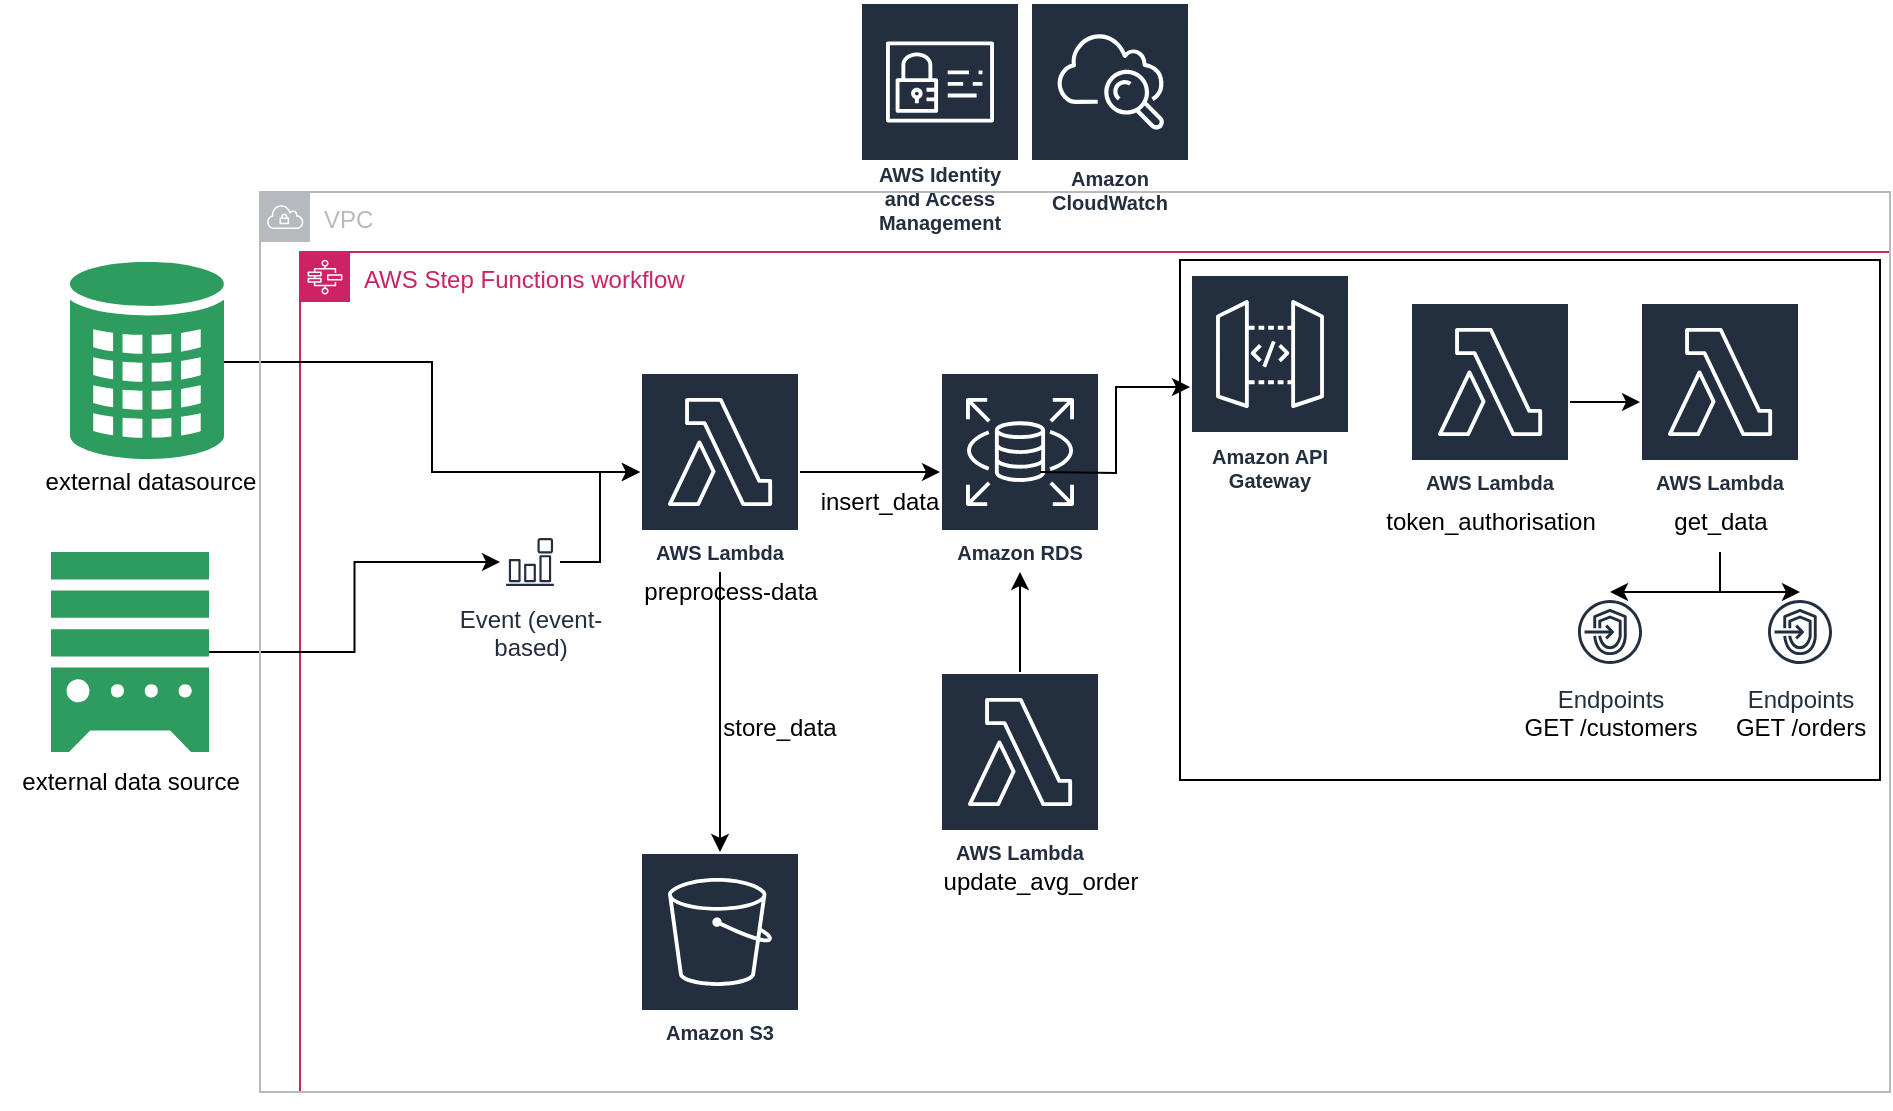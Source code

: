 <mxfile version="26.2.14">
  <diagram name="Page-1" id="kNhSwq7wsO6J637tmKPx">
    <mxGraphModel dx="2253" dy="824" grid="1" gridSize="10" guides="1" tooltips="1" connect="1" arrows="1" fold="1" page="1" pageScale="1" pageWidth="827" pageHeight="1169" math="0" shadow="0">
      <root>
        <mxCell id="0" />
        <mxCell id="1" parent="0" />
        <mxCell id="Ivw6Amlph15xoAW9FYOj-11" value="AWS Step Functions workflow" style="points=[[0,0],[0.25,0],[0.5,0],[0.75,0],[1,0],[1,0.25],[1,0.5],[1,0.75],[1,1],[0.75,1],[0.5,1],[0.25,1],[0,1],[0,0.75],[0,0.5],[0,0.25]];outlineConnect=0;gradientColor=none;html=1;whiteSpace=wrap;fontSize=12;fontStyle=0;container=0;pointerEvents=0;collapsible=0;recursiveResize=0;shape=mxgraph.aws4.group;grIcon=mxgraph.aws4.group_aws_step_functions_workflow;strokeColor=#CD2264;fillColor=none;verticalAlign=top;align=left;spacingLeft=30;fontColor=#CD2264;dashed=0;" parent="1" vertex="1">
          <mxGeometry x="-50" y="580" width="795" height="420" as="geometry" />
        </mxCell>
        <mxCell id="TtMKmNu47GIyOLjUPErS-3" value="AWS Identity and Access Management" style="sketch=0;outlineConnect=0;fontColor=#232F3E;gradientColor=none;strokeColor=#ffffff;fillColor=#232F3E;dashed=0;verticalLabelPosition=middle;verticalAlign=bottom;align=center;html=1;whiteSpace=wrap;fontSize=10;fontStyle=1;spacing=3;shape=mxgraph.aws4.productIcon;prIcon=mxgraph.aws4.identity_and_access_management;" parent="1" vertex="1">
          <mxGeometry x="230" y="455" width="80" height="120" as="geometry" />
        </mxCell>
        <mxCell id="TtMKmNu47GIyOLjUPErS-8" value="Amazon CloudWatch" style="sketch=0;outlineConnect=0;fontColor=#232F3E;gradientColor=none;strokeColor=#ffffff;fillColor=#232F3E;dashed=0;verticalLabelPosition=middle;verticalAlign=bottom;align=center;html=1;whiteSpace=wrap;fontSize=10;fontStyle=1;spacing=3;shape=mxgraph.aws4.productIcon;prIcon=mxgraph.aws4.cloudwatch;" parent="1" vertex="1">
          <mxGeometry x="315" y="455" width="80" height="110" as="geometry" />
        </mxCell>
        <mxCell id="TtMKmNu47GIyOLjUPErS-28" style="edgeStyle=orthogonalEdgeStyle;rounded=0;orthogonalLoop=1;jettySize=auto;html=1;" parent="1" source="TtMKmNu47GIyOLjUPErS-21" target="TtMKmNu47GIyOLjUPErS-2" edge="1">
          <mxGeometry relative="1" as="geometry">
            <mxPoint x="280" y="740" as="sourcePoint" />
            <Array as="points">
              <mxPoint x="160" y="840" />
            </Array>
          </mxGeometry>
        </mxCell>
        <mxCell id="TtMKmNu47GIyOLjUPErS-19" value="" style="group" parent="1" vertex="1" connectable="0">
          <mxGeometry x="-200" y="730" width="130" height="130" as="geometry" />
        </mxCell>
        <mxCell id="TtMKmNu47GIyOLjUPErS-17" value="" style="sketch=0;html=1;aspect=fixed;strokeColor=none;shadow=0;align=center;fillColor=#2D9C5E;verticalAlign=top;labelPosition=center;verticalLabelPosition=bottom;shape=mxgraph.gcp2.external_data_resource" parent="TtMKmNu47GIyOLjUPErS-19" vertex="1">
          <mxGeometry x="25.5" width="79" height="100" as="geometry" />
        </mxCell>
        <mxCell id="TtMKmNu47GIyOLjUPErS-18" value="external data source" style="text;html=1;align=center;verticalAlign=middle;resizable=0;points=[];autosize=1;strokeColor=none;fillColor=none;" parent="TtMKmNu47GIyOLjUPErS-19" vertex="1">
          <mxGeometry y="100" width="130" height="30" as="geometry" />
        </mxCell>
        <mxCell id="TtMKmNu47GIyOLjUPErS-20" value="" style="group" parent="1" vertex="1" connectable="0">
          <mxGeometry x="-190" y="585" width="130" height="125" as="geometry" />
        </mxCell>
        <mxCell id="TtMKmNu47GIyOLjUPErS-13" value="" style="sketch=0;html=1;aspect=fixed;strokeColor=none;shadow=0;align=center;fillColor=#2D9C5E;verticalAlign=top;labelPosition=center;verticalLabelPosition=bottom;shape=mxgraph.gcp2.external_data_center" parent="TtMKmNu47GIyOLjUPErS-20" vertex="1">
          <mxGeometry x="25" width="77" height="100" as="geometry" />
        </mxCell>
        <mxCell id="TtMKmNu47GIyOLjUPErS-14" value="external datasource&lt;br&gt;" style="text;html=1;align=center;verticalAlign=middle;resizable=0;points=[];autosize=1;strokeColor=none;fillColor=none;" parent="TtMKmNu47GIyOLjUPErS-20" vertex="1">
          <mxGeometry y="95" width="130" height="30" as="geometry" />
        </mxCell>
        <mxCell id="TtMKmNu47GIyOLjUPErS-27" style="edgeStyle=orthogonalEdgeStyle;rounded=0;orthogonalLoop=1;jettySize=auto;html=1;" parent="1" source="TtMKmNu47GIyOLjUPErS-21" edge="1">
          <mxGeometry relative="1" as="geometry">
            <mxPoint x="270" y="690" as="targetPoint" />
          </mxGeometry>
        </mxCell>
        <mxCell id="TtMKmNu47GIyOLjUPErS-21" value="AWS Lambda" style="sketch=0;outlineConnect=0;fontColor=#232F3E;gradientColor=none;strokeColor=#ffffff;fillColor=#232F3E;dashed=0;verticalLabelPosition=middle;verticalAlign=bottom;align=center;html=1;whiteSpace=wrap;fontSize=10;fontStyle=1;spacing=3;shape=mxgraph.aws4.productIcon;prIcon=mxgraph.aws4.lambda;" parent="1" vertex="1">
          <mxGeometry x="120" y="640" width="80" height="100" as="geometry" />
        </mxCell>
        <mxCell id="TtMKmNu47GIyOLjUPErS-23" style="edgeStyle=orthogonalEdgeStyle;rounded=0;orthogonalLoop=1;jettySize=auto;html=1;" parent="1" source="TtMKmNu47GIyOLjUPErS-13" target="TtMKmNu47GIyOLjUPErS-21" edge="1">
          <mxGeometry relative="1" as="geometry" />
        </mxCell>
        <mxCell id="TtMKmNu47GIyOLjUPErS-24" style="edgeStyle=orthogonalEdgeStyle;rounded=0;orthogonalLoop=1;jettySize=auto;html=1;" parent="1" source="Ivw6Amlph15xoAW9FYOj-2" target="TtMKmNu47GIyOLjUPErS-21" edge="1">
          <mxGeometry relative="1" as="geometry" />
        </mxCell>
        <mxCell id="Ivw6Amlph15xoAW9FYOj-3" value="" style="edgeStyle=orthogonalEdgeStyle;rounded=0;orthogonalLoop=1;jettySize=auto;html=1;" parent="1" source="TtMKmNu47GIyOLjUPErS-17" target="Ivw6Amlph15xoAW9FYOj-2" edge="1">
          <mxGeometry relative="1" as="geometry">
            <mxPoint x="25" y="760" as="sourcePoint" />
            <mxPoint x="120" y="690" as="targetPoint" />
          </mxGeometry>
        </mxCell>
        <mxCell id="Ivw6Amlph15xoAW9FYOj-2" value="Event (event-&#xa;based)" style="sketch=0;outlineConnect=0;fontColor=#232F3E;gradientColor=none;strokeColor=#232F3E;fillColor=#ffffff;dashed=0;verticalLabelPosition=bottom;verticalAlign=top;align=center;html=1;fontSize=12;fontStyle=0;aspect=fixed;shape=mxgraph.aws4.resourceIcon;resIcon=mxgraph.aws4.event_event_based;" parent="1" vertex="1">
          <mxGeometry x="50" y="720" width="30" height="30" as="geometry" />
        </mxCell>
        <mxCell id="Ivw6Amlph15xoAW9FYOj-5" value="insert_data" style="text;html=1;strokeColor=none;fillColor=none;align=center;verticalAlign=middle;whiteSpace=wrap;rounded=0;" parent="1" vertex="1">
          <mxGeometry x="210" y="690" width="60" height="30" as="geometry" />
        </mxCell>
        <mxCell id="Ivw6Amlph15xoAW9FYOj-16" style="edgeStyle=orthogonalEdgeStyle;rounded=0;orthogonalLoop=1;jettySize=auto;html=1;exitX=0.5;exitY=1;exitDx=0;exitDy=0;" parent="1" source="Ivw6Amlph15xoAW9FYOj-11" target="Ivw6Amlph15xoAW9FYOj-11" edge="1">
          <mxGeometry relative="1" as="geometry" />
        </mxCell>
        <mxCell id="QIR6jH9ehJHZPW6K3DNx-1" value="preprocess-data" style="text;html=1;align=center;verticalAlign=middle;resizable=0;points=[];autosize=1;strokeColor=none;fillColor=none;" vertex="1" parent="1">
          <mxGeometry x="110" y="735" width="110" height="30" as="geometry" />
        </mxCell>
        <mxCell id="Ivw6Amlph15xoAW9FYOj-13" value="" style="rounded=0;whiteSpace=wrap;html=1;" parent="1" vertex="1">
          <mxGeometry x="390" y="584" width="350" height="260" as="geometry" />
        </mxCell>
        <mxCell id="TtMKmNu47GIyOLjUPErS-6" value="Endpoints" style="sketch=0;outlineConnect=0;fontColor=#232F3E;gradientColor=none;strokeColor=#232F3E;fillColor=#ffffff;dashed=0;verticalLabelPosition=bottom;verticalAlign=top;align=center;html=1;fontSize=12;fontStyle=0;aspect=fixed;shape=mxgraph.aws4.resourceIcon;resIcon=mxgraph.aws4.endpoints;" parent="1" vertex="1">
          <mxGeometry x="680" y="750" width="40" height="40" as="geometry" />
        </mxCell>
        <mxCell id="QIR6jH9ehJHZPW6K3DNx-7" style="edgeStyle=orthogonalEdgeStyle;rounded=0;orthogonalLoop=1;jettySize=auto;html=1;" edge="1" parent="1" source="Ivw6Amlph15xoAW9FYOj-12" target="QIR6jH9ehJHZPW6K3DNx-5">
          <mxGeometry relative="1" as="geometry" />
        </mxCell>
        <mxCell id="TtMKmNu47GIyOLjUPErS-10" value="VPC" style="sketch=0;outlineConnect=0;gradientColor=none;html=1;whiteSpace=wrap;fontSize=12;fontStyle=0;shape=mxgraph.aws4.group;grIcon=mxgraph.aws4.group_vpc;strokeColor=#B6BABF;fillColor=none;verticalAlign=top;align=left;spacingLeft=30;fontColor=#B6BABF;dashed=0;movable=1;resizable=1;rotatable=1;deletable=1;editable=1;locked=0;connectable=1;" parent="1" vertex="1">
          <mxGeometry x="-70" y="550" width="815" height="450" as="geometry" />
        </mxCell>
        <mxCell id="TtMKmNu47GIyOLjUPErS-5" value="Amazon API Gateway" style="sketch=0;outlineConnect=0;fontColor=#232F3E;gradientColor=none;strokeColor=#ffffff;fillColor=#232F3E;dashed=0;verticalLabelPosition=middle;verticalAlign=bottom;align=center;html=1;whiteSpace=wrap;fontSize=10;fontStyle=1;spacing=3;shape=mxgraph.aws4.productIcon;prIcon=mxgraph.aws4.api_gateway;" parent="1" vertex="1">
          <mxGeometry x="395" y="591" width="80" height="113" as="geometry" />
        </mxCell>
        <mxCell id="TtMKmNu47GIyOLjUPErS-7" value="Endpoints" style="sketch=0;outlineConnect=0;fontColor=#232F3E;gradientColor=none;strokeColor=#232F3E;fillColor=#ffffff;dashed=0;verticalLabelPosition=bottom;verticalAlign=top;align=center;html=1;fontSize=12;fontStyle=0;aspect=fixed;shape=mxgraph.aws4.resourceIcon;resIcon=mxgraph.aws4.endpoints;" parent="1" vertex="1">
          <mxGeometry x="585" y="750" width="40" height="40" as="geometry" />
        </mxCell>
        <mxCell id="TtMKmNu47GIyOLjUPErS-2" value="Amazon S3" style="sketch=0;outlineConnect=0;fontColor=#232F3E;gradientColor=none;strokeColor=#ffffff;fillColor=#232F3E;dashed=0;verticalLabelPosition=middle;verticalAlign=bottom;align=center;html=1;whiteSpace=wrap;fontSize=10;fontStyle=1;spacing=3;shape=mxgraph.aws4.productIcon;prIcon=mxgraph.aws4.s3;" parent="1" vertex="1">
          <mxGeometry x="120" y="880" width="80" height="100" as="geometry" />
        </mxCell>
        <mxCell id="Ivw6Amlph15xoAW9FYOj-4" value="store_data" style="text;html=1;strokeColor=none;fillColor=none;align=center;verticalAlign=middle;whiteSpace=wrap;rounded=0;" parent="1" vertex="1">
          <mxGeometry x="160" y="803" width="60" height="30" as="geometry" />
        </mxCell>
        <mxCell id="Ivw6Amlph15xoAW9FYOj-17" value="Amazon RDS" style="sketch=0;outlineConnect=0;fontColor=#232F3E;gradientColor=none;strokeColor=#ffffff;fillColor=#232F3E;dashed=0;verticalLabelPosition=middle;verticalAlign=bottom;align=center;html=1;whiteSpace=wrap;fontSize=10;fontStyle=1;spacing=3;shape=mxgraph.aws4.productIcon;prIcon=mxgraph.aws4.rds;" parent="1" vertex="1">
          <mxGeometry x="270" y="640" width="80" height="100" as="geometry" />
        </mxCell>
        <mxCell id="QIR6jH9ehJHZPW6K3DNx-11" style="edgeStyle=orthogonalEdgeStyle;rounded=0;orthogonalLoop=1;jettySize=auto;html=1;" edge="1" parent="1" source="QIR6jH9ehJHZPW6K3DNx-8" target="TtMKmNu47GIyOLjUPErS-7">
          <mxGeometry relative="1" as="geometry" />
        </mxCell>
        <mxCell id="QIR6jH9ehJHZPW6K3DNx-12" style="edgeStyle=orthogonalEdgeStyle;rounded=0;orthogonalLoop=1;jettySize=auto;html=1;" edge="1" parent="1" source="QIR6jH9ehJHZPW6K3DNx-8" target="TtMKmNu47GIyOLjUPErS-6">
          <mxGeometry relative="1" as="geometry" />
        </mxCell>
        <mxCell id="QIR6jH9ehJHZPW6K3DNx-9" value="GET /customers" style="text;html=1;align=center;verticalAlign=middle;resizable=0;points=[];autosize=1;strokeColor=none;fillColor=none;" vertex="1" parent="1">
          <mxGeometry x="550" y="803" width="110" height="30" as="geometry" />
        </mxCell>
        <mxCell id="QIR6jH9ehJHZPW6K3DNx-10" value="GET /orders" style="text;html=1;align=center;verticalAlign=middle;resizable=0;points=[];autosize=1;strokeColor=none;fillColor=none;" vertex="1" parent="1">
          <mxGeometry x="655" y="803" width="90" height="30" as="geometry" />
        </mxCell>
        <mxCell id="QIR6jH9ehJHZPW6K3DNx-13" value="" style="group" vertex="1" connectable="0" parent="1">
          <mxGeometry x="480" y="605" width="130" height="125" as="geometry" />
        </mxCell>
        <mxCell id="Ivw6Amlph15xoAW9FYOj-12" value="AWS Lambda" style="sketch=0;outlineConnect=0;fontColor=#232F3E;gradientColor=none;strokeColor=#ffffff;fillColor=#232F3E;dashed=0;verticalLabelPosition=middle;verticalAlign=bottom;align=center;html=1;whiteSpace=wrap;fontSize=10;fontStyle=1;spacing=3;shape=mxgraph.aws4.productIcon;prIcon=mxgraph.aws4.lambda;" parent="QIR6jH9ehJHZPW6K3DNx-13" vertex="1">
          <mxGeometry x="25" width="80" height="100" as="geometry" />
        </mxCell>
        <mxCell id="QIR6jH9ehJHZPW6K3DNx-4" value="token_authorisation" style="text;html=1;align=center;verticalAlign=middle;resizable=0;points=[];autosize=1;strokeColor=none;fillColor=none;" vertex="1" parent="QIR6jH9ehJHZPW6K3DNx-13">
          <mxGeometry y="95" width="130" height="30" as="geometry" />
        </mxCell>
        <mxCell id="QIR6jH9ehJHZPW6K3DNx-14" value="" style="group" vertex="1" connectable="0" parent="1">
          <mxGeometry x="620" y="605" width="80" height="125" as="geometry" />
        </mxCell>
        <mxCell id="QIR6jH9ehJHZPW6K3DNx-5" value="AWS Lambda" style="sketch=0;outlineConnect=0;fontColor=#232F3E;gradientColor=none;strokeColor=#ffffff;fillColor=#232F3E;dashed=0;verticalLabelPosition=middle;verticalAlign=bottom;align=center;html=1;whiteSpace=wrap;fontSize=10;fontStyle=1;spacing=3;shape=mxgraph.aws4.productIcon;prIcon=mxgraph.aws4.lambda;" vertex="1" parent="QIR6jH9ehJHZPW6K3DNx-14">
          <mxGeometry width="80" height="100" as="geometry" />
        </mxCell>
        <mxCell id="QIR6jH9ehJHZPW6K3DNx-8" value="get_data" style="text;html=1;align=center;verticalAlign=middle;resizable=0;points=[];autosize=1;strokeColor=none;fillColor=none;" vertex="1" parent="QIR6jH9ehJHZPW6K3DNx-14">
          <mxGeometry x="5" y="95" width="70" height="30" as="geometry" />
        </mxCell>
        <mxCell id="QIR6jH9ehJHZPW6K3DNx-17" style="edgeStyle=orthogonalEdgeStyle;rounded=0;orthogonalLoop=1;jettySize=auto;html=1;" edge="1" parent="1" source="QIR6jH9ehJHZPW6K3DNx-16" target="Ivw6Amlph15xoAW9FYOj-17">
          <mxGeometry relative="1" as="geometry" />
        </mxCell>
        <mxCell id="QIR6jH9ehJHZPW6K3DNx-16" value="AWS Lambda" style="sketch=0;outlineConnect=0;fontColor=#232F3E;gradientColor=none;strokeColor=#ffffff;fillColor=#232F3E;dashed=0;verticalLabelPosition=middle;verticalAlign=bottom;align=center;html=1;whiteSpace=wrap;fontSize=10;fontStyle=1;spacing=3;shape=mxgraph.aws4.productIcon;prIcon=mxgraph.aws4.lambda;" vertex="1" parent="1">
          <mxGeometry x="270" y="790" width="80" height="100" as="geometry" />
        </mxCell>
        <mxCell id="QIR6jH9ehJHZPW6K3DNx-18" value="update_avg_order" style="text;html=1;align=center;verticalAlign=middle;resizable=0;points=[];autosize=1;strokeColor=none;fillColor=none;" vertex="1" parent="1">
          <mxGeometry x="260" y="880" width="120" height="30" as="geometry" />
        </mxCell>
        <mxCell id="TtMKmNu47GIyOLjUPErS-29" style="edgeStyle=orthogonalEdgeStyle;rounded=0;orthogonalLoop=1;jettySize=auto;html=1;" parent="1" target="TtMKmNu47GIyOLjUPErS-5" edge="1">
          <mxGeometry relative="1" as="geometry">
            <mxPoint x="320" y="690" as="sourcePoint" />
            <mxPoint x="360" y="690" as="targetPoint" />
          </mxGeometry>
        </mxCell>
      </root>
    </mxGraphModel>
  </diagram>
</mxfile>

